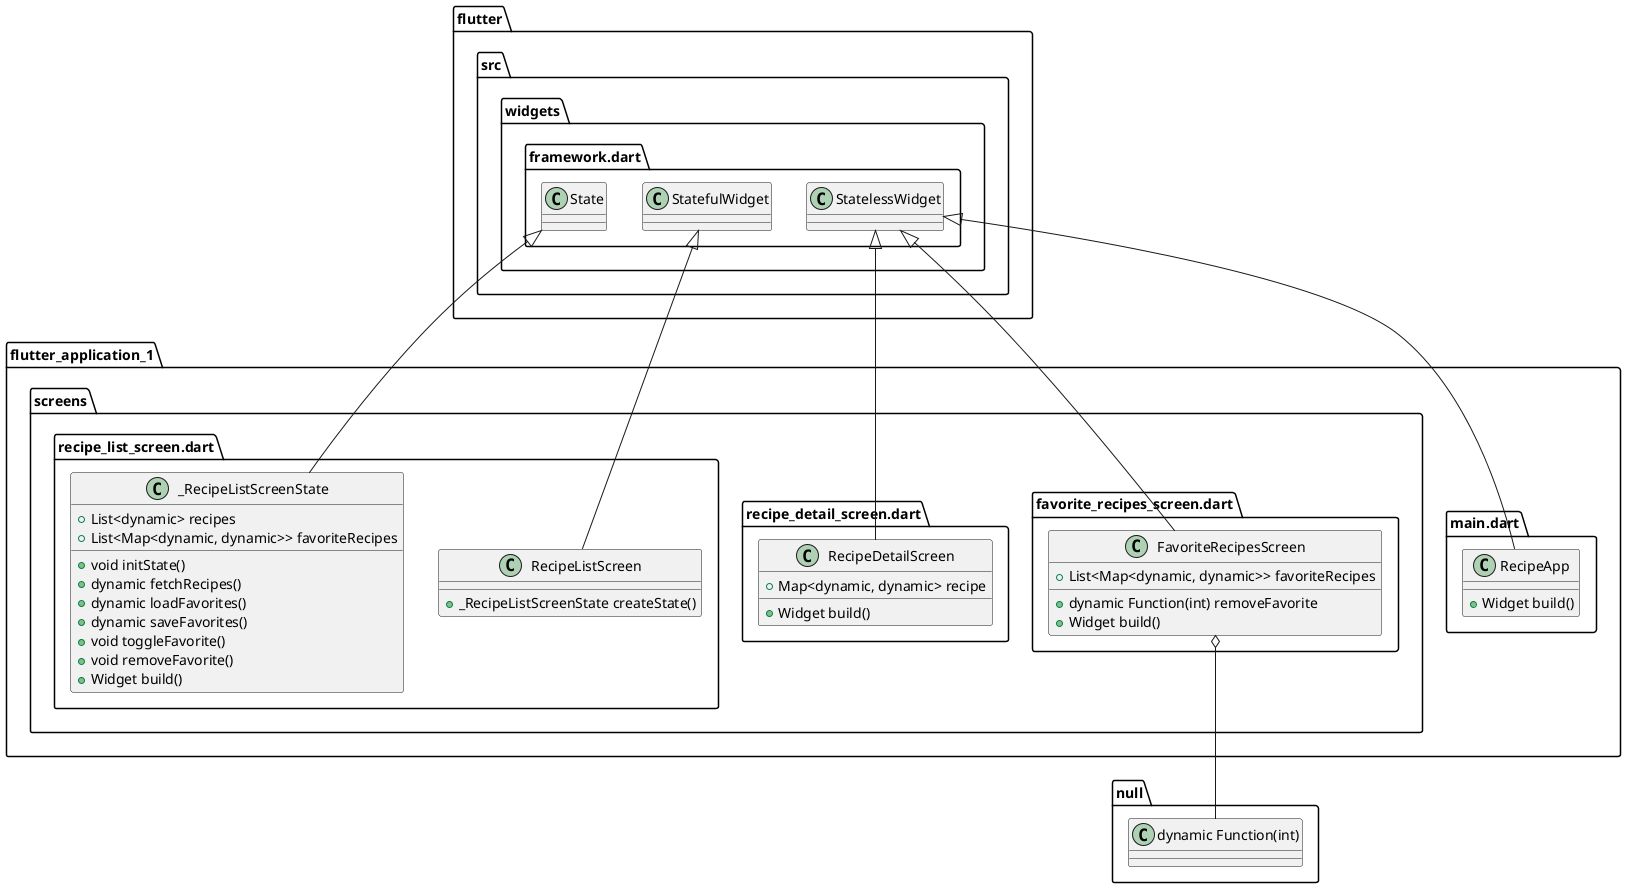 @startuml
set namespaceSeparator ::

class "flutter_application_1::main.dart::RecipeApp" {
  +Widget build()
}

"flutter::src::widgets::framework.dart::StatelessWidget" <|-- "flutter_application_1::main.dart::RecipeApp"

class "flutter_application_1::screens::favorite_recipes_screen.dart::FavoriteRecipesScreen" { 
  +List<Map<dynamic, dynamic>> favoriteRecipes
  +dynamic Function(int) removeFavorite
  +Widget build()
}

"flutter_application_1::screens::favorite_recipes_screen.dart::FavoriteRecipesScreen" o-- "null::dynamic Function(int)"
"flutter::src::widgets::framework.dart::StatelessWidget" <|-- "flutter_application_1::screens::favorite_recipes_screen.dart::FavoriteRecipesScreen"

class "flutter_application_1::screens::recipe_detail_screen.dart::RecipeDetailScreen" {       
  +Map<dynamic, dynamic> recipe
  +Widget build()
}

"flutter::src::widgets::framework.dart::StatelessWidget" <|-- "flutter_application_1::screens::recipe_detail_screen.dart::RecipeDetailScreen"

class "flutter_application_1::screens::recipe_list_screen.dart::RecipeListScreen" {
  +_RecipeListScreenState createState()
}

"flutter::src::widgets::framework.dart::StatefulWidget" <|-- "flutter_application_1::screens::recipe_list_screen.dart::RecipeListScreen"

class "flutter_application_1::screens::recipe_list_screen.dart::_RecipeListScreenState" {     
  +List<dynamic> recipes
  +List<Map<dynamic, dynamic>> favoriteRecipes
  +void initState()
  +dynamic fetchRecipes()
  +dynamic loadFavorites()
  +dynamic saveFavorites()
  +void toggleFavorite()
  +void removeFavorite()
  +Widget build()
}

"flutter::src::widgets::framework.dart::State" <|-- "flutter_application_1::screens::recipe_list_screen.dart::_RecipeListScreenState"


@enduml